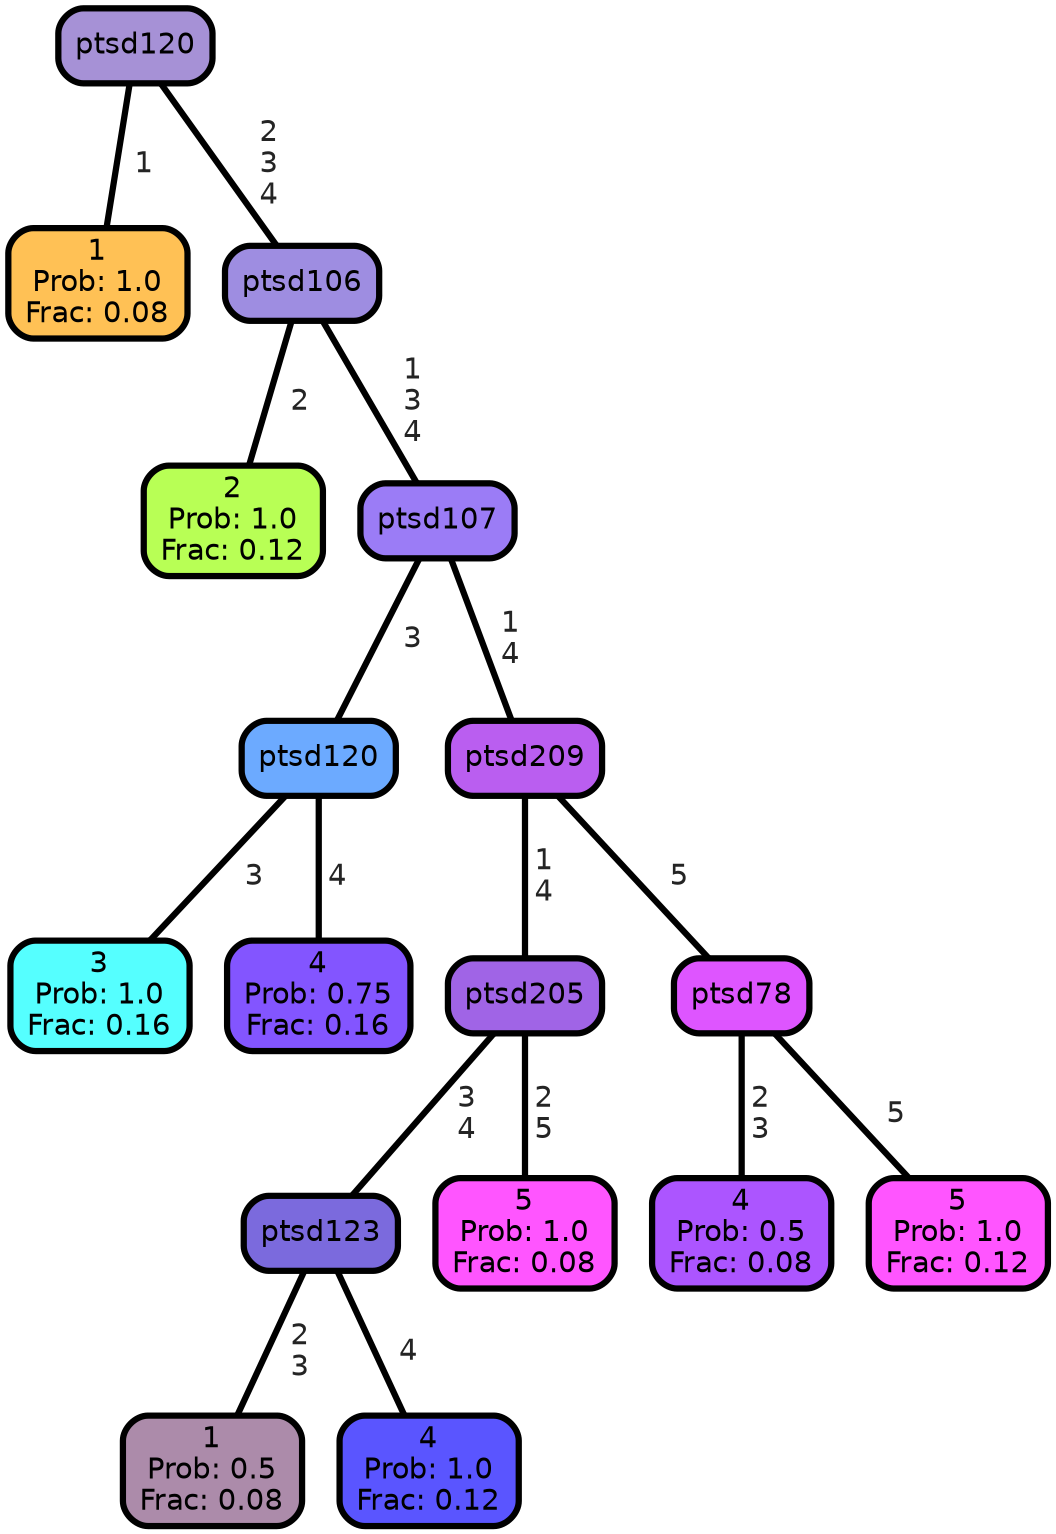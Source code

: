 graph Tree {
node [shape=box, style="filled, rounded",color="black",penwidth="3",fontcolor="black",                 fontname=helvetica] ;
graph [ranksep="0 equally", splines=straight,                 bgcolor=transparent, dpi=200] ;
edge [fontname=helvetica, fontweight=bold,fontcolor=grey14,color=black] ;
0 [label="1
Prob: 1.0
Frac: 0.08", fillcolor="#ffc155"] ;
1 [label="ptsd120", fillcolor="#a691d6"] ;
2 [label="2
Prob: 1.0
Frac: 0.12", fillcolor="#b8ff55"] ;
3 [label="ptsd106", fillcolor="#9e8de1"] ;
4 [label="3
Prob: 1.0
Frac: 0.16", fillcolor="#55ffff"] ;
5 [label="ptsd120", fillcolor="#6caaff"] ;
6 [label="4
Prob: 0.75
Frac: 0.16", fillcolor="#8355ff"] ;
7 [label="ptsd107", fillcolor="#9b7cf6"] ;
8 [label="1
Prob: 0.5
Frac: 0.08", fillcolor="#ac8baa"] ;
9 [label="ptsd123", fillcolor="#7b6add"] ;
10 [label="4
Prob: 1.0
Frac: 0.12", fillcolor="#5a55ff"] ;
11 [label="ptsd205", fillcolor="#a064e6"] ;
12 [label="5
Prob: 1.0
Frac: 0.08", fillcolor="#ff55ff"] ;
13 [label="ptsd209", fillcolor="#ba5ef0"] ;
14 [label="4
Prob: 0.5
Frac: 0.08", fillcolor="#ac55ff"] ;
15 [label="ptsd78", fillcolor="#de55ff"] ;
16 [label="5
Prob: 1.0
Frac: 0.12", fillcolor="#ff55ff"] ;
1 -- 0 [label=" 1",penwidth=3] ;
1 -- 3 [label=" 2\n 3\n 4",penwidth=3] ;
3 -- 2 [label=" 2",penwidth=3] ;
3 -- 7 [label=" 1\n 3\n 4",penwidth=3] ;
5 -- 4 [label=" 3",penwidth=3] ;
5 -- 6 [label=" 4",penwidth=3] ;
7 -- 5 [label=" 3",penwidth=3] ;
7 -- 13 [label=" 1\n 4",penwidth=3] ;
9 -- 8 [label=" 2\n 3",penwidth=3] ;
9 -- 10 [label=" 4",penwidth=3] ;
11 -- 9 [label=" 3\n 4",penwidth=3] ;
11 -- 12 [label=" 2\n 5",penwidth=3] ;
13 -- 11 [label=" 1\n 4",penwidth=3] ;
13 -- 15 [label=" 5",penwidth=3] ;
15 -- 14 [label=" 2\n 3",penwidth=3] ;
15 -- 16 [label=" 5",penwidth=3] ;
{rank = same;}}